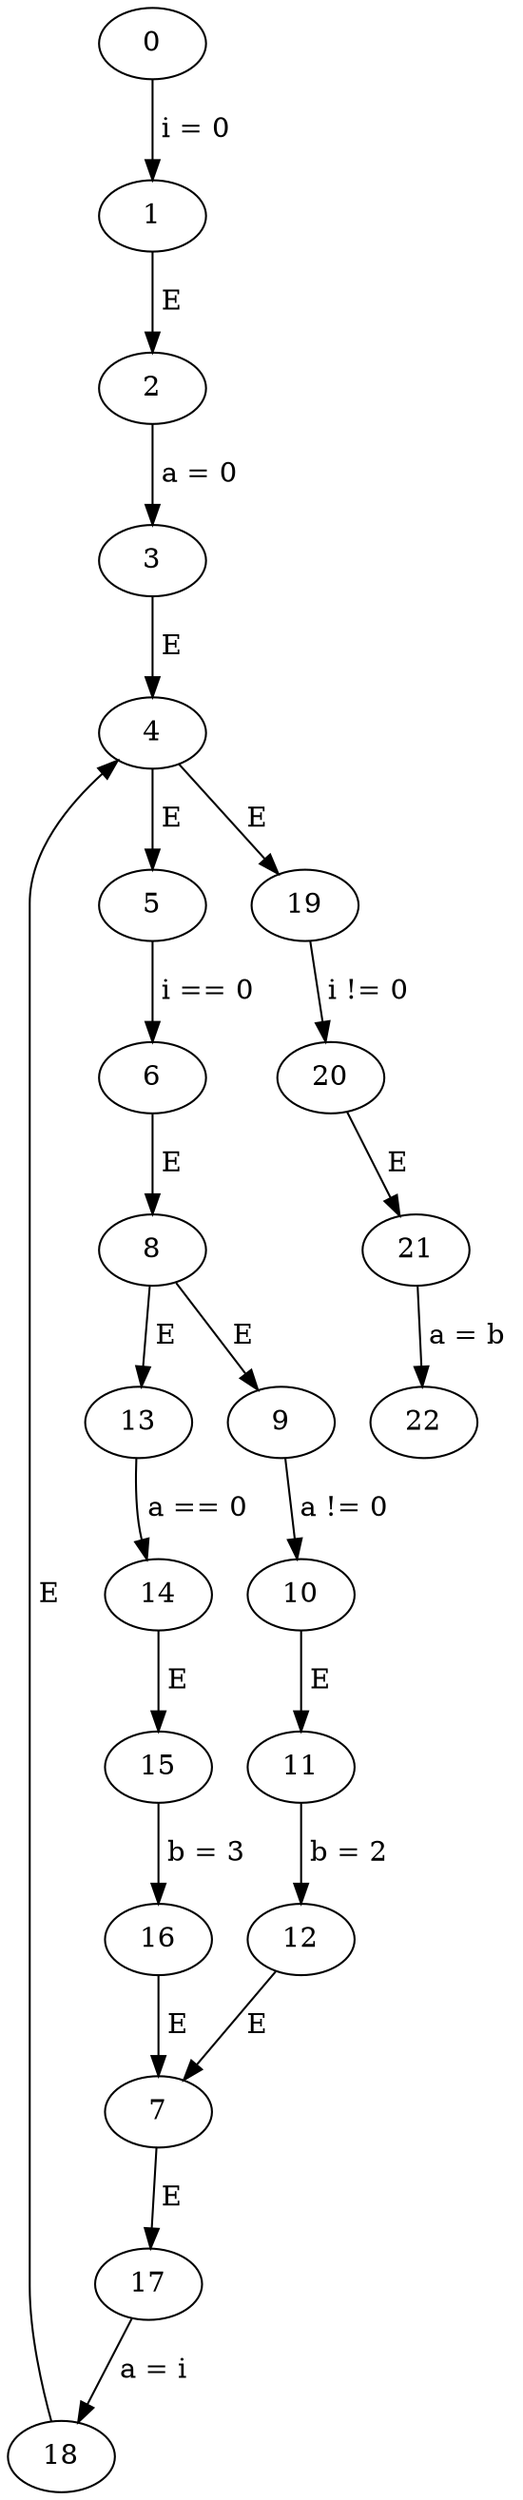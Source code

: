 // while
digraph {
	21 -> 22 [label=" a = b "]
	13 -> 14 [label=" a == 0 "]
	14 -> 15 [label=" E "]
	2 -> 3 [label=" a = 0 "]
	20 -> 21 [label=" E "]
	1 -> 2 [label=" E "]
	17 -> 18 [label=" a = i "]
	5 -> 6 [label=" i == 0 "]
	10 -> 11 [label=" E "]
	8 -> 9 [label=" E "]
	7 -> 17 [label=" E "]
	8 -> 13 [label=" E "]
	11 -> 12 [label=" b = 2 "]
	18 -> 4 [label=" E "]
	4 -> 5 [label=" E "]
	0 -> 1 [label=" i = 0 "]
	4 -> 19 [label=" E "]
	3 -> 4 [label=" E "]
	16 -> 7 [label=" E "]
	9 -> 10 [label=" a != 0 "]
	6 -> 8 [label=" E "]
	15 -> 16 [label=" b = 3 "]
	19 -> 20 [label=" i != 0 "]
	12 -> 7 [label=" E "]
}
